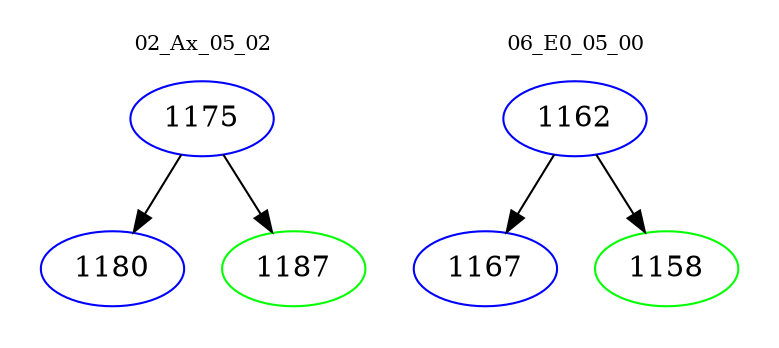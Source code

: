 digraph{
subgraph cluster_0 {
color = white
label = "02_Ax_05_02";
fontsize=10;
T0_1175 [label="1175", color="blue"]
T0_1175 -> T0_1180 [color="black"]
T0_1180 [label="1180", color="blue"]
T0_1175 -> T0_1187 [color="black"]
T0_1187 [label="1187", color="green"]
}
subgraph cluster_1 {
color = white
label = "06_E0_05_00";
fontsize=10;
T1_1162 [label="1162", color="blue"]
T1_1162 -> T1_1167 [color="black"]
T1_1167 [label="1167", color="blue"]
T1_1162 -> T1_1158 [color="black"]
T1_1158 [label="1158", color="green"]
}
}
